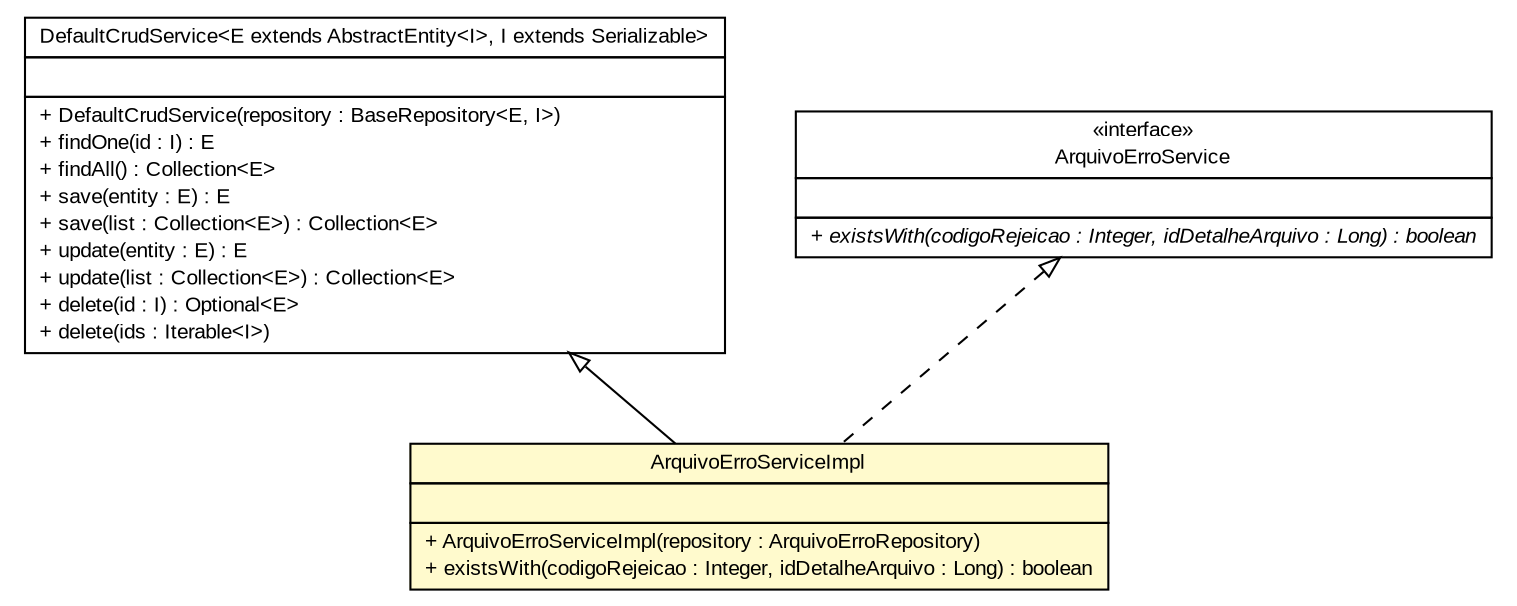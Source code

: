 #!/usr/local/bin/dot
#
# Class diagram 
# Generated by UMLGraph version R5_6 (http://www.umlgraph.org/)
#

digraph G {
	edge [fontname="arial",fontsize=10,labelfontname="arial",labelfontsize=10];
	node [fontname="arial",fontsize=10,shape=plaintext];
	nodesep=0.25;
	ranksep=0.5;
	// br.gov.to.sefaz.business.service.impl.DefaultCrudService<E extends br.gov.to.sefaz.persistence.entity.AbstractEntity<I>, I extends java.io.Serializable>
	c181428 [label=<<table title="br.gov.to.sefaz.business.service.impl.DefaultCrudService" border="0" cellborder="1" cellspacing="0" cellpadding="2" port="p" href="../../../../business/service/impl/DefaultCrudService.html">
		<tr><td><table border="0" cellspacing="0" cellpadding="1">
<tr><td align="center" balign="center"> DefaultCrudService&lt;E extends AbstractEntity&lt;I&gt;, I extends Serializable&gt; </td></tr>
		</table></td></tr>
		<tr><td><table border="0" cellspacing="0" cellpadding="1">
<tr><td align="left" balign="left">  </td></tr>
		</table></td></tr>
		<tr><td><table border="0" cellspacing="0" cellpadding="1">
<tr><td align="left" balign="left"> + DefaultCrudService(repository : BaseRepository&lt;E, I&gt;) </td></tr>
<tr><td align="left" balign="left"> + findOne(id : I) : E </td></tr>
<tr><td align="left" balign="left"> + findAll() : Collection&lt;E&gt; </td></tr>
<tr><td align="left" balign="left"> + save(entity : E) : E </td></tr>
<tr><td align="left" balign="left"> + save(list : Collection&lt;E&gt;) : Collection&lt;E&gt; </td></tr>
<tr><td align="left" balign="left"> + update(entity : E) : E </td></tr>
<tr><td align="left" balign="left"> + update(list : Collection&lt;E&gt;) : Collection&lt;E&gt; </td></tr>
<tr><td align="left" balign="left"> + delete(id : I) : Optional&lt;E&gt; </td></tr>
<tr><td align="left" balign="left"> + delete(ids : Iterable&lt;I&gt;) </td></tr>
		</table></td></tr>
		</table>>, URL="../../../../business/service/impl/DefaultCrudService.html", fontname="arial", fontcolor="black", fontsize=10.0];
	// br.gov.to.sefaz.arr.processamento.service.ArquivoErroService
	c182028 [label=<<table title="br.gov.to.sefaz.arr.processamento.service.ArquivoErroService" border="0" cellborder="1" cellspacing="0" cellpadding="2" port="p" href="../ArquivoErroService.html">
		<tr><td><table border="0" cellspacing="0" cellpadding="1">
<tr><td align="center" balign="center"> &#171;interface&#187; </td></tr>
<tr><td align="center" balign="center"> ArquivoErroService </td></tr>
		</table></td></tr>
		<tr><td><table border="0" cellspacing="0" cellpadding="1">
<tr><td align="left" balign="left">  </td></tr>
		</table></td></tr>
		<tr><td><table border="0" cellspacing="0" cellpadding="1">
<tr><td align="left" balign="left"><font face="arial italic" point-size="10.0"> + existsWith(codigoRejeicao : Integer, idDetalheArquivo : Long) : boolean </font></td></tr>
		</table></td></tr>
		</table>>, URL="../ArquivoErroService.html", fontname="arial", fontcolor="black", fontsize=10.0];
	// br.gov.to.sefaz.arr.processamento.service.impl.ArquivoErroServiceImpl
	c182040 [label=<<table title="br.gov.to.sefaz.arr.processamento.service.impl.ArquivoErroServiceImpl" border="0" cellborder="1" cellspacing="0" cellpadding="2" port="p" bgcolor="lemonChiffon" href="./ArquivoErroServiceImpl.html">
		<tr><td><table border="0" cellspacing="0" cellpadding="1">
<tr><td align="center" balign="center"> ArquivoErroServiceImpl </td></tr>
		</table></td></tr>
		<tr><td><table border="0" cellspacing="0" cellpadding="1">
<tr><td align="left" balign="left">  </td></tr>
		</table></td></tr>
		<tr><td><table border="0" cellspacing="0" cellpadding="1">
<tr><td align="left" balign="left"> + ArquivoErroServiceImpl(repository : ArquivoErroRepository) </td></tr>
<tr><td align="left" balign="left"> + existsWith(codigoRejeicao : Integer, idDetalheArquivo : Long) : boolean </td></tr>
		</table></td></tr>
		</table>>, URL="./ArquivoErroServiceImpl.html", fontname="arial", fontcolor="black", fontsize=10.0];
	//br.gov.to.sefaz.arr.processamento.service.impl.ArquivoErroServiceImpl extends br.gov.to.sefaz.business.service.impl.DefaultCrudService<br.gov.to.sefaz.arr.persistence.entity.ArquivoErro, java.lang.Long>
	c181428:p -> c182040:p [dir=back,arrowtail=empty];
	//br.gov.to.sefaz.arr.processamento.service.impl.ArquivoErroServiceImpl implements br.gov.to.sefaz.arr.processamento.service.ArquivoErroService
	c182028:p -> c182040:p [dir=back,arrowtail=empty,style=dashed];
}

